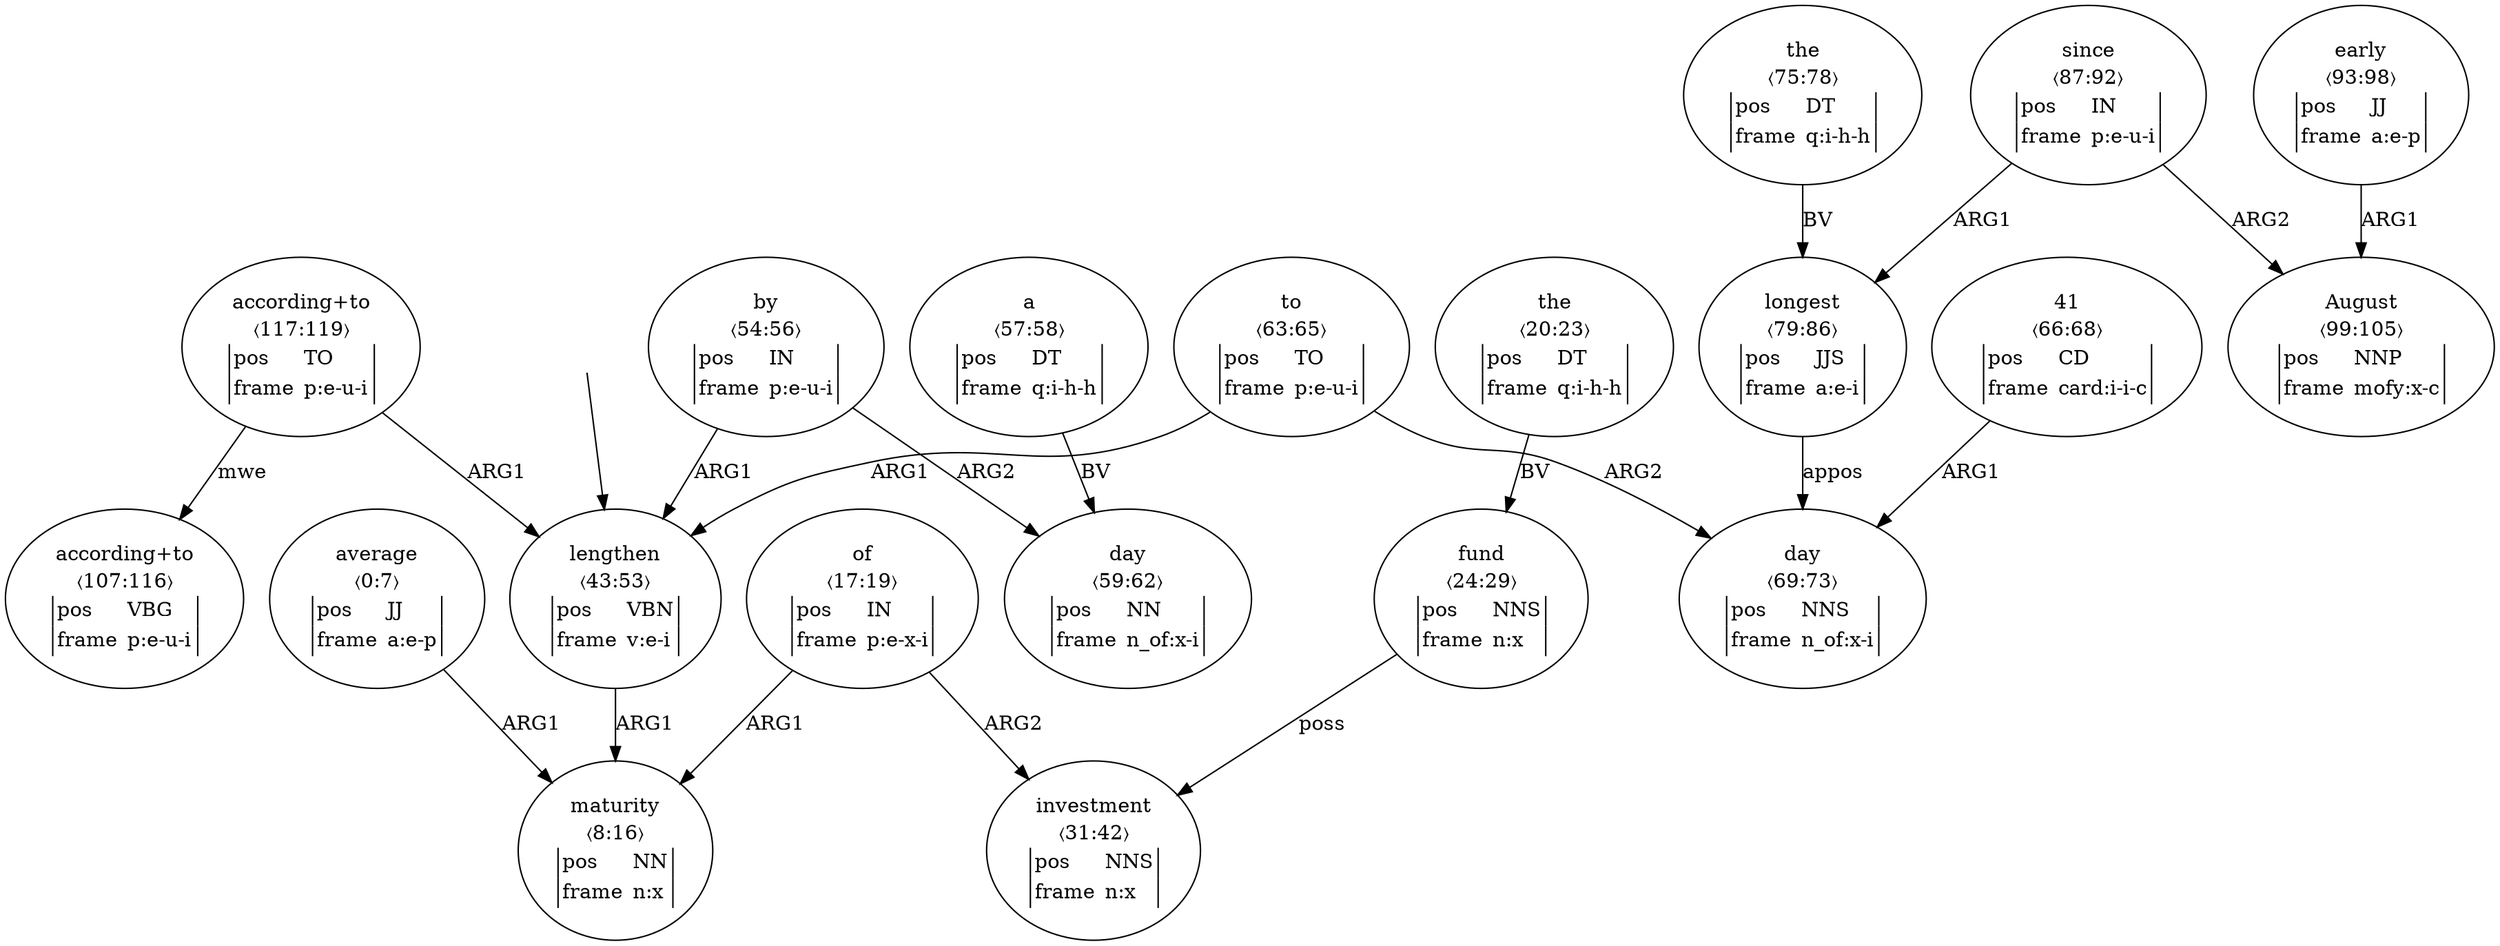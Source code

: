 digraph "20004004" {
  top [ style=invis ];
  top -> 7;
  0 [ label=<<table align="center" border="0" cellspacing="0"><tr><td colspan="2">average</td></tr><tr><td colspan="2">〈0:7〉</td></tr><tr><td sides="l" border="1" align="left">pos</td><td sides="r" border="1" align="left">JJ</td></tr><tr><td sides="l" border="1" align="left">frame</td><td sides="r" border="1" align="left">a:e-p</td></tr></table>> ];
  1 [ label=<<table align="center" border="0" cellspacing="0"><tr><td colspan="2">maturity</td></tr><tr><td colspan="2">〈8:16〉</td></tr><tr><td sides="l" border="1" align="left">pos</td><td sides="r" border="1" align="left">NN</td></tr><tr><td sides="l" border="1" align="left">frame</td><td sides="r" border="1" align="left">n:x</td></tr></table>> ];
  2 [ label=<<table align="center" border="0" cellspacing="0"><tr><td colspan="2">of</td></tr><tr><td colspan="2">〈17:19〉</td></tr><tr><td sides="l" border="1" align="left">pos</td><td sides="r" border="1" align="left">IN</td></tr><tr><td sides="l" border="1" align="left">frame</td><td sides="r" border="1" align="left">p:e-x-i</td></tr></table>> ];
  3 [ label=<<table align="center" border="0" cellspacing="0"><tr><td colspan="2">the</td></tr><tr><td colspan="2">〈20:23〉</td></tr><tr><td sides="l" border="1" align="left">pos</td><td sides="r" border="1" align="left">DT</td></tr><tr><td sides="l" border="1" align="left">frame</td><td sides="r" border="1" align="left">q:i-h-h</td></tr></table>> ];
  4 [ label=<<table align="center" border="0" cellspacing="0"><tr><td colspan="2">fund</td></tr><tr><td colspan="2">〈24:29〉</td></tr><tr><td sides="l" border="1" align="left">pos</td><td sides="r" border="1" align="left">NNS</td></tr><tr><td sides="l" border="1" align="left">frame</td><td sides="r" border="1" align="left">n:x</td></tr></table>> ];
  6 [ label=<<table align="center" border="0" cellspacing="0"><tr><td colspan="2">investment</td></tr><tr><td colspan="2">〈31:42〉</td></tr><tr><td sides="l" border="1" align="left">pos</td><td sides="r" border="1" align="left">NNS</td></tr><tr><td sides="l" border="1" align="left">frame</td><td sides="r" border="1" align="left">n:x</td></tr></table>> ];
  7 [ label=<<table align="center" border="0" cellspacing="0"><tr><td colspan="2">lengthen</td></tr><tr><td colspan="2">〈43:53〉</td></tr><tr><td sides="l" border="1" align="left">pos</td><td sides="r" border="1" align="left">VBN</td></tr><tr><td sides="l" border="1" align="left">frame</td><td sides="r" border="1" align="left">v:e-i</td></tr></table>> ];
  8 [ label=<<table align="center" border="0" cellspacing="0"><tr><td colspan="2">by</td></tr><tr><td colspan="2">〈54:56〉</td></tr><tr><td sides="l" border="1" align="left">pos</td><td sides="r" border="1" align="left">IN</td></tr><tr><td sides="l" border="1" align="left">frame</td><td sides="r" border="1" align="left">p:e-u-i</td></tr></table>> ];
  9 [ label=<<table align="center" border="0" cellspacing="0"><tr><td colspan="2">a</td></tr><tr><td colspan="2">〈57:58〉</td></tr><tr><td sides="l" border="1" align="left">pos</td><td sides="r" border="1" align="left">DT</td></tr><tr><td sides="l" border="1" align="left">frame</td><td sides="r" border="1" align="left">q:i-h-h</td></tr></table>> ];
  10 [ label=<<table align="center" border="0" cellspacing="0"><tr><td colspan="2">day</td></tr><tr><td colspan="2">〈59:62〉</td></tr><tr><td sides="l" border="1" align="left">pos</td><td sides="r" border="1" align="left">NN</td></tr><tr><td sides="l" border="1" align="left">frame</td><td sides="r" border="1" align="left">n_of:x-i</td></tr></table>> ];
  11 [ label=<<table align="center" border="0" cellspacing="0"><tr><td colspan="2">to</td></tr><tr><td colspan="2">〈63:65〉</td></tr><tr><td sides="l" border="1" align="left">pos</td><td sides="r" border="1" align="left">TO</td></tr><tr><td sides="l" border="1" align="left">frame</td><td sides="r" border="1" align="left">p:e-u-i</td></tr></table>> ];
  12 [ label=<<table align="center" border="0" cellspacing="0"><tr><td colspan="2">41</td></tr><tr><td colspan="2">〈66:68〉</td></tr><tr><td sides="l" border="1" align="left">pos</td><td sides="r" border="1" align="left">CD</td></tr><tr><td sides="l" border="1" align="left">frame</td><td sides="r" border="1" align="left">card:i-i-c</td></tr></table>> ];
  13 [ label=<<table align="center" border="0" cellspacing="0"><tr><td colspan="2">day</td></tr><tr><td colspan="2">〈69:73〉</td></tr><tr><td sides="l" border="1" align="left">pos</td><td sides="r" border="1" align="left">NNS</td></tr><tr><td sides="l" border="1" align="left">frame</td><td sides="r" border="1" align="left">n_of:x-i</td></tr></table>> ];
  15 [ label=<<table align="center" border="0" cellspacing="0"><tr><td colspan="2">the</td></tr><tr><td colspan="2">〈75:78〉</td></tr><tr><td sides="l" border="1" align="left">pos</td><td sides="r" border="1" align="left">DT</td></tr><tr><td sides="l" border="1" align="left">frame</td><td sides="r" border="1" align="left">q:i-h-h</td></tr></table>> ];
  16 [ label=<<table align="center" border="0" cellspacing="0"><tr><td colspan="2">longest</td></tr><tr><td colspan="2">〈79:86〉</td></tr><tr><td sides="l" border="1" align="left">pos</td><td sides="r" border="1" align="left">JJS</td></tr><tr><td sides="l" border="1" align="left">frame</td><td sides="r" border="1" align="left">a:e-i</td></tr></table>> ];
  17 [ label=<<table align="center" border="0" cellspacing="0"><tr><td colspan="2">since</td></tr><tr><td colspan="2">〈87:92〉</td></tr><tr><td sides="l" border="1" align="left">pos</td><td sides="r" border="1" align="left">IN</td></tr><tr><td sides="l" border="1" align="left">frame</td><td sides="r" border="1" align="left">p:e-u-i</td></tr></table>> ];
  18 [ label=<<table align="center" border="0" cellspacing="0"><tr><td colspan="2">early</td></tr><tr><td colspan="2">〈93:98〉</td></tr><tr><td sides="l" border="1" align="left">pos</td><td sides="r" border="1" align="left">JJ</td></tr><tr><td sides="l" border="1" align="left">frame</td><td sides="r" border="1" align="left">a:e-p</td></tr></table>> ];
  19 [ label=<<table align="center" border="0" cellspacing="0"><tr><td colspan="2">August</td></tr><tr><td colspan="2">〈99:105〉</td></tr><tr><td sides="l" border="1" align="left">pos</td><td sides="r" border="1" align="left">NNP</td></tr><tr><td sides="l" border="1" align="left">frame</td><td sides="r" border="1" align="left">mofy:x-c</td></tr></table>> ];
  21 [ label=<<table align="center" border="0" cellspacing="0"><tr><td colspan="2">according+to</td></tr><tr><td colspan="2">〈107:116〉</td></tr><tr><td sides="l" border="1" align="left">pos</td><td sides="r" border="1" align="left">VBG</td></tr><tr><td sides="l" border="1" align="left">frame</td><td sides="r" border="1" align="left">p:e-u-i</td></tr></table>> ];
  22 [ label=<<table align="center" border="0" cellspacing="0"><tr><td colspan="2">according+to</td></tr><tr><td colspan="2">〈117:119〉</td></tr><tr><td sides="l" border="1" align="left">pos</td><td sides="r" border="1" align="left">TO</td></tr><tr><td sides="l" border="1" align="left">frame</td><td sides="r" border="1" align="left">p:e-u-i</td></tr></table>> ];
  4 -> 6 [ label="poss" ];
  8 -> 10 [ label="ARG2" ];
  8 -> 7 [ label="ARG1" ];
  9 -> 10 [ label="BV" ];
  2 -> 6 [ label="ARG2" ];
  22 -> 21 [ label="mwe" ];
  11 -> 13 [ label="ARG2" ];
  7 -> 1 [ label="ARG1" ];
  15 -> 16 [ label="BV" ];
  0 -> 1 [ label="ARG1" ];
  22 -> 7 [ label="ARG1" ];
  18 -> 19 [ label="ARG1" ];
  12 -> 13 [ label="ARG1" ];
  17 -> 19 [ label="ARG2" ];
  3 -> 4 [ label="BV" ];
  2 -> 1 [ label="ARG1" ];
  17 -> 16 [ label="ARG1" ];
  11 -> 7 [ label="ARG1" ];
  16 -> 13 [ label="appos" ];
}

